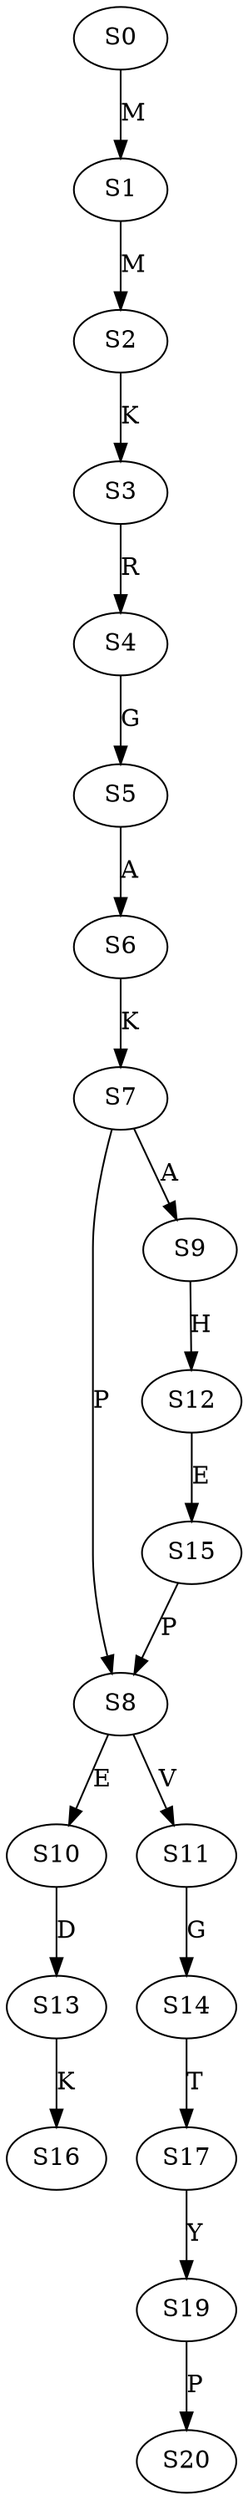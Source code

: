 strict digraph  {
	S0 -> S1 [ label = M ];
	S1 -> S2 [ label = M ];
	S2 -> S3 [ label = K ];
	S3 -> S4 [ label = R ];
	S4 -> S5 [ label = G ];
	S5 -> S6 [ label = A ];
	S6 -> S7 [ label = K ];
	S7 -> S8 [ label = P ];
	S7 -> S9 [ label = A ];
	S8 -> S10 [ label = E ];
	S8 -> S11 [ label = V ];
	S9 -> S12 [ label = H ];
	S10 -> S13 [ label = D ];
	S11 -> S14 [ label = G ];
	S12 -> S15 [ label = E ];
	S13 -> S16 [ label = K ];
	S14 -> S17 [ label = T ];
	S15 -> S8 [ label = P ];
	S17 -> S19 [ label = Y ];
	S19 -> S20 [ label = P ];
}
